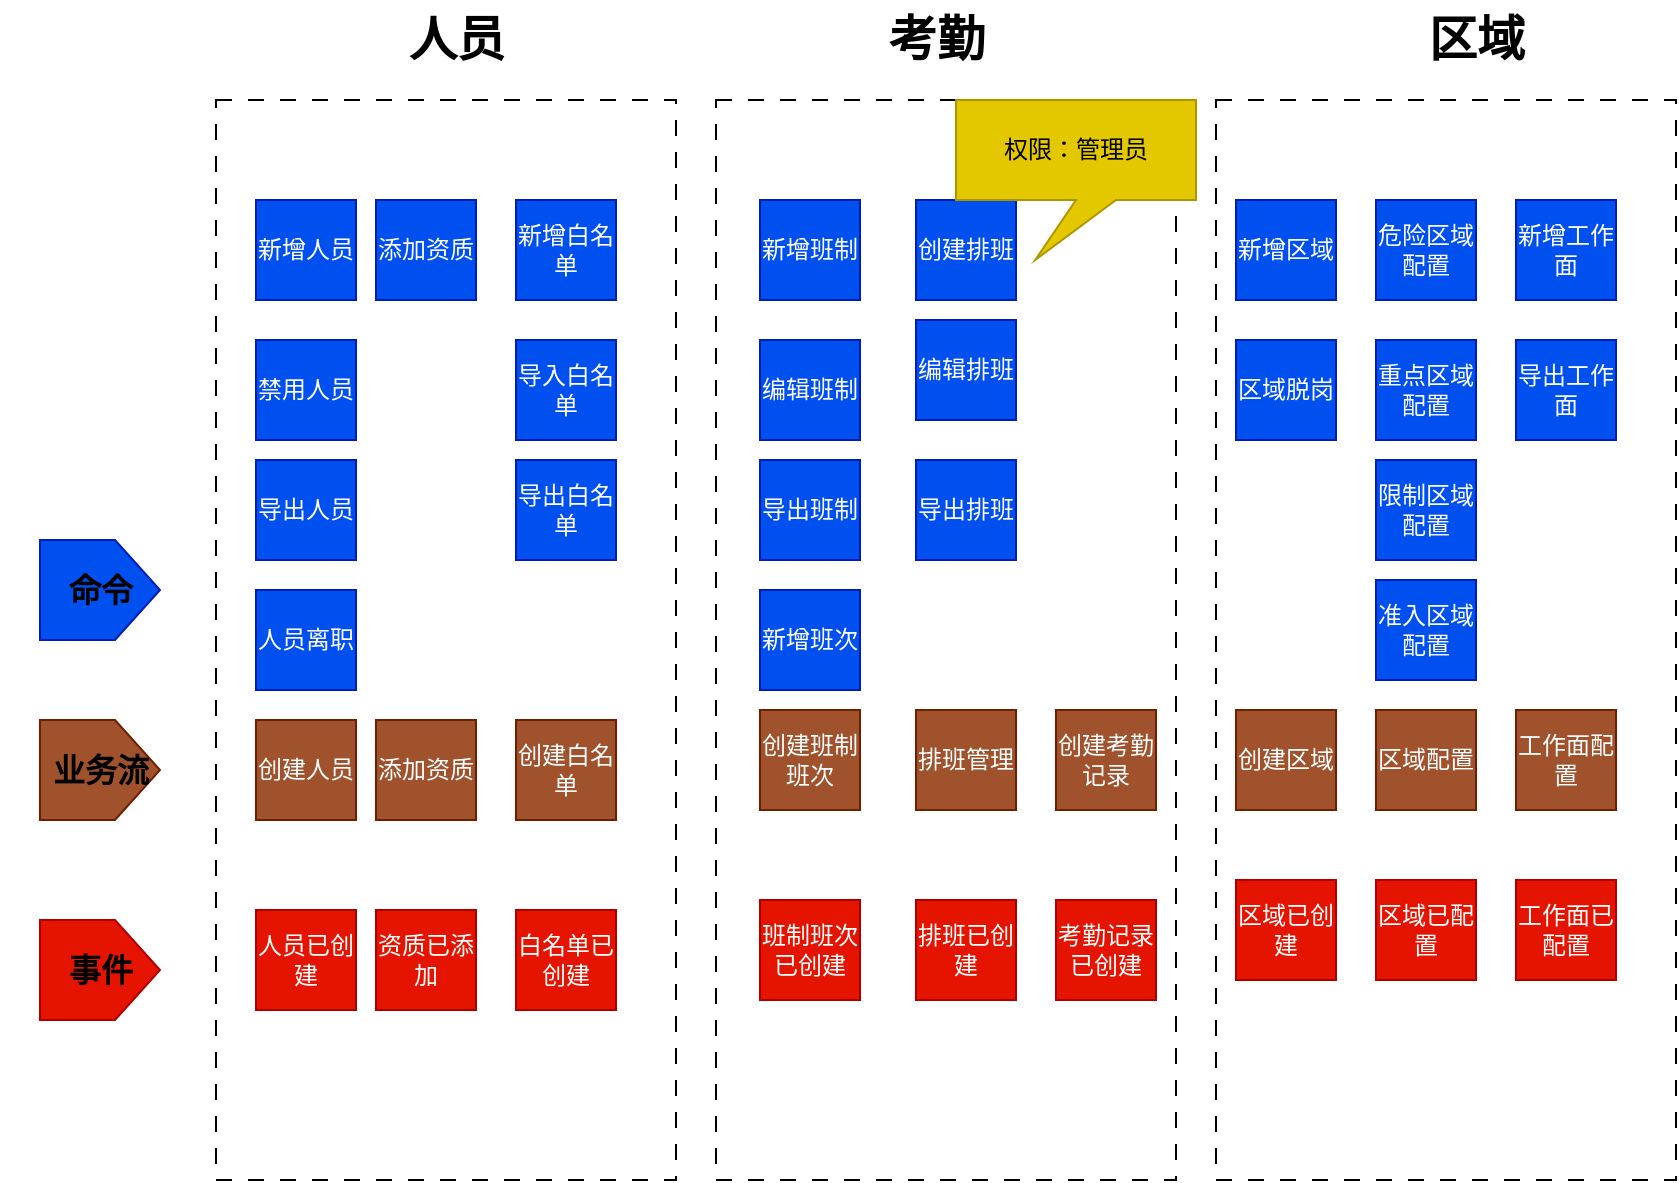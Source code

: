 <mxfile version="24.1.0" type="github">
  <diagram name="第 1 页" id="BMY1wpquwcuwsKym6dwS">
    <mxGraphModel dx="2040" dy="738" grid="1" gridSize="10" guides="1" tooltips="1" connect="1" arrows="1" fold="1" page="1" pageScale="1" pageWidth="827" pageHeight="1169" math="0" shadow="0">
      <root>
        <mxCell id="0" />
        <mxCell id="1" parent="0" />
        <mxCell id="BUG9emMriUXz3Q2CUFyL-3" value="" style="rounded=0;whiteSpace=wrap;html=1;dashed=1;dashPattern=8 8;" vertex="1" parent="1">
          <mxGeometry x="-710" y="60" width="230" height="540" as="geometry" />
        </mxCell>
        <mxCell id="BUG9emMriUXz3Q2CUFyL-4" value="" style="shape=offPageConnector;whiteSpace=wrap;html=1;rotation=-90;fillColor=#0050ef;strokeColor=#001DBC;fontColor=#ffffff;" vertex="1" parent="1">
          <mxGeometry x="-793" y="275" width="50" height="60" as="geometry" />
        </mxCell>
        <mxCell id="BUG9emMriUXz3Q2CUFyL-5" value="" style="shape=offPageConnector;whiteSpace=wrap;html=1;rotation=-90;fillColor=#a0522d;fontColor=#ffffff;strokeColor=#6D1F00;" vertex="1" parent="1">
          <mxGeometry x="-793" y="365" width="50" height="60" as="geometry" />
        </mxCell>
        <mxCell id="BUG9emMriUXz3Q2CUFyL-6" value="" style="shape=offPageConnector;whiteSpace=wrap;html=1;rotation=-90;fillColor=#e51400;fontColor=#ffffff;strokeColor=#B20000;" vertex="1" parent="1">
          <mxGeometry x="-793" y="465" width="50" height="60" as="geometry" />
        </mxCell>
        <mxCell id="BUG9emMriUXz3Q2CUFyL-7" value="" style="rounded=0;whiteSpace=wrap;html=1;dashed=1;dashPattern=8 8;" vertex="1" parent="1">
          <mxGeometry x="-460" y="60" width="230" height="540" as="geometry" />
        </mxCell>
        <mxCell id="BUG9emMriUXz3Q2CUFyL-8" value="" style="rounded=0;whiteSpace=wrap;html=1;dashed=1;dashPattern=8 8;" vertex="1" parent="1">
          <mxGeometry x="-210" y="60" width="230" height="540" as="geometry" />
        </mxCell>
        <mxCell id="BUG9emMriUXz3Q2CUFyL-9" value="人员" style="text;strokeColor=none;fillColor=none;html=1;fontSize=24;fontStyle=1;verticalAlign=middle;align=center;" vertex="1" parent="1">
          <mxGeometry x="-640" y="10" width="100" height="40" as="geometry" />
        </mxCell>
        <mxCell id="BUG9emMriUXz3Q2CUFyL-10" value="考勤" style="text;strokeColor=none;fillColor=none;html=1;fontSize=24;fontStyle=1;verticalAlign=middle;align=center;" vertex="1" parent="1">
          <mxGeometry x="-400" y="10" width="100" height="40" as="geometry" />
        </mxCell>
        <mxCell id="BUG9emMriUXz3Q2CUFyL-11" value="区域" style="text;strokeColor=none;fillColor=none;html=1;fontSize=24;fontStyle=1;verticalAlign=middle;align=center;" vertex="1" parent="1">
          <mxGeometry x="-130" y="10" width="100" height="40" as="geometry" />
        </mxCell>
        <mxCell id="BUG9emMriUXz3Q2CUFyL-12" value="命令" style="text;strokeColor=none;fillColor=none;html=1;fontSize=16;fontStyle=1;verticalAlign=middle;align=center;" vertex="1" parent="1">
          <mxGeometry x="-818" y="285" width="100" height="40" as="geometry" />
        </mxCell>
        <mxCell id="BUG9emMriUXz3Q2CUFyL-13" value="业务流" style="text;strokeColor=none;fillColor=none;html=1;fontSize=16;fontStyle=1;verticalAlign=middle;align=center;" vertex="1" parent="1">
          <mxGeometry x="-818" y="375" width="100" height="40" as="geometry" />
        </mxCell>
        <mxCell id="BUG9emMriUXz3Q2CUFyL-14" value="事件" style="text;strokeColor=none;fillColor=none;html=1;fontSize=16;fontStyle=1;verticalAlign=middle;align=center;" vertex="1" parent="1">
          <mxGeometry x="-818" y="475" width="100" height="40" as="geometry" />
        </mxCell>
        <mxCell id="BUG9emMriUXz3Q2CUFyL-15" value="新增人员" style="whiteSpace=wrap;html=1;aspect=fixed;fillColor=#0050ef;fontColor=#ffffff;strokeColor=#001DBC;" vertex="1" parent="1">
          <mxGeometry x="-690" y="110" width="50" height="50" as="geometry" />
        </mxCell>
        <mxCell id="BUG9emMriUXz3Q2CUFyL-16" value="禁用人员" style="whiteSpace=wrap;html=1;aspect=fixed;fillColor=#0050ef;fontColor=#ffffff;strokeColor=#001DBC;" vertex="1" parent="1">
          <mxGeometry x="-690" y="180" width="50" height="50" as="geometry" />
        </mxCell>
        <mxCell id="BUG9emMriUXz3Q2CUFyL-17" value="创建人员" style="whiteSpace=wrap;html=1;aspect=fixed;fillColor=#a0522d;fontColor=#ffffff;strokeColor=#6D1F00;" vertex="1" parent="1">
          <mxGeometry x="-690" y="370" width="50" height="50" as="geometry" />
        </mxCell>
        <mxCell id="BUG9emMriUXz3Q2CUFyL-18" value="导出人员" style="whiteSpace=wrap;html=1;aspect=fixed;fillColor=#0050ef;fontColor=#ffffff;strokeColor=#001DBC;" vertex="1" parent="1">
          <mxGeometry x="-690" y="240" width="50" height="50" as="geometry" />
        </mxCell>
        <mxCell id="BUG9emMriUXz3Q2CUFyL-19" value="人员离职" style="whiteSpace=wrap;html=1;aspect=fixed;fillColor=#0050ef;fontColor=#ffffff;strokeColor=#001DBC;" vertex="1" parent="1">
          <mxGeometry x="-690" y="305" width="50" height="50" as="geometry" />
        </mxCell>
        <mxCell id="BUG9emMriUXz3Q2CUFyL-20" value="添加资质" style="whiteSpace=wrap;html=1;aspect=fixed;fillColor=#a0522d;fontColor=#ffffff;strokeColor=#6D1F00;" vertex="1" parent="1">
          <mxGeometry x="-630" y="370" width="50" height="50" as="geometry" />
        </mxCell>
        <mxCell id="BUG9emMriUXz3Q2CUFyL-21" value="添加资质" style="whiteSpace=wrap;html=1;aspect=fixed;fillColor=#0050ef;fontColor=#ffffff;strokeColor=#001DBC;" vertex="1" parent="1">
          <mxGeometry x="-630" y="110" width="50" height="50" as="geometry" />
        </mxCell>
        <mxCell id="BUG9emMriUXz3Q2CUFyL-22" value="人员已创建" style="whiteSpace=wrap;html=1;aspect=fixed;fillColor=#e51400;fontColor=#ffffff;strokeColor=#B20000;" vertex="1" parent="1">
          <mxGeometry x="-690" y="465" width="50" height="50" as="geometry" />
        </mxCell>
        <mxCell id="BUG9emMriUXz3Q2CUFyL-23" value="资质已添加" style="whiteSpace=wrap;html=1;aspect=fixed;fillColor=#e51400;fontColor=#ffffff;strokeColor=#B20000;" vertex="1" parent="1">
          <mxGeometry x="-630" y="465" width="50" height="50" as="geometry" />
        </mxCell>
        <mxCell id="BUG9emMriUXz3Q2CUFyL-24" value="创建白名单" style="whiteSpace=wrap;html=1;aspect=fixed;fillColor=#a0522d;fontColor=#ffffff;strokeColor=#6D1F00;" vertex="1" parent="1">
          <mxGeometry x="-560" y="370" width="50" height="50" as="geometry" />
        </mxCell>
        <mxCell id="BUG9emMriUXz3Q2CUFyL-25" value="白名单已创建" style="whiteSpace=wrap;html=1;aspect=fixed;fillColor=#e51400;fontColor=#ffffff;strokeColor=#B20000;" vertex="1" parent="1">
          <mxGeometry x="-560" y="465" width="50" height="50" as="geometry" />
        </mxCell>
        <mxCell id="BUG9emMriUXz3Q2CUFyL-27" value="新增白名单" style="whiteSpace=wrap;html=1;aspect=fixed;fillColor=#0050ef;fontColor=#ffffff;strokeColor=#001DBC;" vertex="1" parent="1">
          <mxGeometry x="-560" y="110" width="50" height="50" as="geometry" />
        </mxCell>
        <mxCell id="BUG9emMriUXz3Q2CUFyL-28" value="导入白名单" style="whiteSpace=wrap;html=1;aspect=fixed;fillColor=#0050ef;fontColor=#ffffff;strokeColor=#001DBC;" vertex="1" parent="1">
          <mxGeometry x="-560" y="180" width="50" height="50" as="geometry" />
        </mxCell>
        <mxCell id="BUG9emMriUXz3Q2CUFyL-29" value="导出白名单" style="whiteSpace=wrap;html=1;aspect=fixed;fillColor=#0050ef;fontColor=#ffffff;strokeColor=#001DBC;" vertex="1" parent="1">
          <mxGeometry x="-560" y="240" width="50" height="50" as="geometry" />
        </mxCell>
        <mxCell id="BUG9emMriUXz3Q2CUFyL-32" value="创建考勤记录" style="whiteSpace=wrap;html=1;aspect=fixed;fillColor=#a0522d;fontColor=#ffffff;strokeColor=#6D1F00;" vertex="1" parent="1">
          <mxGeometry x="-290" y="365" width="50" height="50" as="geometry" />
        </mxCell>
        <mxCell id="BUG9emMriUXz3Q2CUFyL-33" value="排班管理" style="whiteSpace=wrap;html=1;aspect=fixed;fillColor=#a0522d;fontColor=#ffffff;strokeColor=#6D1F00;" vertex="1" parent="1">
          <mxGeometry x="-360" y="365" width="50" height="50" as="geometry" />
        </mxCell>
        <mxCell id="BUG9emMriUXz3Q2CUFyL-34" value="创建班制班次" style="whiteSpace=wrap;html=1;aspect=fixed;fillColor=#a0522d;fontColor=#ffffff;strokeColor=#6D1F00;" vertex="1" parent="1">
          <mxGeometry x="-438" y="365" width="50" height="50" as="geometry" />
        </mxCell>
        <mxCell id="BUG9emMriUXz3Q2CUFyL-35" value="考勤记录已创建" style="whiteSpace=wrap;html=1;aspect=fixed;fillColor=#e51400;fontColor=#ffffff;strokeColor=#B20000;" vertex="1" parent="1">
          <mxGeometry x="-290" y="460" width="50" height="50" as="geometry" />
        </mxCell>
        <mxCell id="BUG9emMriUXz3Q2CUFyL-36" value="班制班次已创建" style="whiteSpace=wrap;html=1;aspect=fixed;fillColor=#e51400;fontColor=#ffffff;strokeColor=#B20000;" vertex="1" parent="1">
          <mxGeometry x="-438" y="460" width="50" height="50" as="geometry" />
        </mxCell>
        <mxCell id="BUG9emMriUXz3Q2CUFyL-37" value="排班已创建" style="whiteSpace=wrap;html=1;aspect=fixed;fillColor=#e51400;fontColor=#ffffff;strokeColor=#B20000;" vertex="1" parent="1">
          <mxGeometry x="-360" y="460" width="50" height="50" as="geometry" />
        </mxCell>
        <mxCell id="BUG9emMriUXz3Q2CUFyL-39" value="新增班制" style="whiteSpace=wrap;html=1;aspect=fixed;fillColor=#0050ef;fontColor=#ffffff;strokeColor=#001DBC;" vertex="1" parent="1">
          <mxGeometry x="-438" y="110" width="50" height="50" as="geometry" />
        </mxCell>
        <mxCell id="BUG9emMriUXz3Q2CUFyL-40" value="编辑班制" style="whiteSpace=wrap;html=1;aspect=fixed;fillColor=#0050ef;fontColor=#ffffff;strokeColor=#001DBC;" vertex="1" parent="1">
          <mxGeometry x="-438" y="180" width="50" height="50" as="geometry" />
        </mxCell>
        <mxCell id="BUG9emMriUXz3Q2CUFyL-41" value="导出班制" style="whiteSpace=wrap;html=1;aspect=fixed;fillColor=#0050ef;fontColor=#ffffff;strokeColor=#001DBC;" vertex="1" parent="1">
          <mxGeometry x="-438" y="240" width="50" height="50" as="geometry" />
        </mxCell>
        <mxCell id="BUG9emMriUXz3Q2CUFyL-42" value="新增班次" style="whiteSpace=wrap;html=1;aspect=fixed;fillColor=#0050ef;fontColor=#ffffff;strokeColor=#001DBC;" vertex="1" parent="1">
          <mxGeometry x="-438" y="305" width="50" height="50" as="geometry" />
        </mxCell>
        <mxCell id="BUG9emMriUXz3Q2CUFyL-44" value="导出排班" style="whiteSpace=wrap;html=1;aspect=fixed;fillColor=#0050ef;fontColor=#ffffff;strokeColor=#001DBC;" vertex="1" parent="1">
          <mxGeometry x="-360" y="240" width="50" height="50" as="geometry" />
        </mxCell>
        <mxCell id="BUG9emMriUXz3Q2CUFyL-45" value="编辑排班" style="whiteSpace=wrap;html=1;aspect=fixed;fillColor=#0050ef;fontColor=#ffffff;strokeColor=#001DBC;" vertex="1" parent="1">
          <mxGeometry x="-360" y="170" width="50" height="50" as="geometry" />
        </mxCell>
        <mxCell id="BUG9emMriUXz3Q2CUFyL-46" value="创建排班" style="whiteSpace=wrap;html=1;aspect=fixed;fillColor=#0050ef;fontColor=#ffffff;strokeColor=#001DBC;" vertex="1" parent="1">
          <mxGeometry x="-360" y="110" width="50" height="50" as="geometry" />
        </mxCell>
        <mxCell id="BUG9emMriUXz3Q2CUFyL-47" value="权限：管理员" style="shape=callout;whiteSpace=wrap;html=1;perimeter=calloutPerimeter;position2=0.33;fillColor=#e3c800;fontColor=#000000;strokeColor=#B09500;" vertex="1" parent="1">
          <mxGeometry x="-340" y="60" width="120" height="80" as="geometry" />
        </mxCell>
        <mxCell id="BUG9emMriUXz3Q2CUFyL-49" value="创建区域" style="whiteSpace=wrap;html=1;aspect=fixed;fillColor=#a0522d;fontColor=#ffffff;strokeColor=#6D1F00;" vertex="1" parent="1">
          <mxGeometry x="-200" y="365" width="50" height="50" as="geometry" />
        </mxCell>
        <mxCell id="BUG9emMriUXz3Q2CUFyL-50" value="区域配置" style="whiteSpace=wrap;html=1;aspect=fixed;fillColor=#a0522d;fontColor=#ffffff;strokeColor=#6D1F00;" vertex="1" parent="1">
          <mxGeometry x="-130" y="365" width="50" height="50" as="geometry" />
        </mxCell>
        <mxCell id="BUG9emMriUXz3Q2CUFyL-51" value="工作面配置" style="whiteSpace=wrap;html=1;aspect=fixed;fillColor=#a0522d;fontColor=#ffffff;strokeColor=#6D1F00;" vertex="1" parent="1">
          <mxGeometry x="-60" y="365" width="50" height="50" as="geometry" />
        </mxCell>
        <mxCell id="BUG9emMriUXz3Q2CUFyL-52" value="新增区域" style="whiteSpace=wrap;html=1;aspect=fixed;fillColor=#0050ef;fontColor=#ffffff;strokeColor=#001DBC;" vertex="1" parent="1">
          <mxGeometry x="-200" y="110" width="50" height="50" as="geometry" />
        </mxCell>
        <mxCell id="BUG9emMriUXz3Q2CUFyL-53" value="区域脱岗" style="whiteSpace=wrap;html=1;aspect=fixed;fillColor=#0050ef;fontColor=#ffffff;strokeColor=#001DBC;" vertex="1" parent="1">
          <mxGeometry x="-200" y="180" width="50" height="50" as="geometry" />
        </mxCell>
        <mxCell id="BUG9emMriUXz3Q2CUFyL-54" value="危险区域配置" style="whiteSpace=wrap;html=1;aspect=fixed;fillColor=#0050ef;fontColor=#ffffff;strokeColor=#001DBC;" vertex="1" parent="1">
          <mxGeometry x="-130" y="110" width="50" height="50" as="geometry" />
        </mxCell>
        <mxCell id="BUG9emMriUXz3Q2CUFyL-55" value="重点区域配置" style="whiteSpace=wrap;html=1;aspect=fixed;fillColor=#0050ef;fontColor=#ffffff;strokeColor=#001DBC;" vertex="1" parent="1">
          <mxGeometry x="-130" y="180" width="50" height="50" as="geometry" />
        </mxCell>
        <mxCell id="BUG9emMriUXz3Q2CUFyL-56" value="限制区域配置" style="whiteSpace=wrap;html=1;aspect=fixed;fillColor=#0050ef;fontColor=#ffffff;strokeColor=#001DBC;" vertex="1" parent="1">
          <mxGeometry x="-130" y="240" width="50" height="50" as="geometry" />
        </mxCell>
        <mxCell id="BUG9emMriUXz3Q2CUFyL-57" value="准入区域配置" style="whiteSpace=wrap;html=1;aspect=fixed;fillColor=#0050ef;fontColor=#ffffff;strokeColor=#001DBC;" vertex="1" parent="1">
          <mxGeometry x="-130" y="300" width="50" height="50" as="geometry" />
        </mxCell>
        <mxCell id="BUG9emMriUXz3Q2CUFyL-58" value="新增工作面" style="whiteSpace=wrap;html=1;aspect=fixed;fillColor=#0050ef;fontColor=#ffffff;strokeColor=#001DBC;" vertex="1" parent="1">
          <mxGeometry x="-60" y="110" width="50" height="50" as="geometry" />
        </mxCell>
        <mxCell id="BUG9emMriUXz3Q2CUFyL-59" value="导出工作面" style="whiteSpace=wrap;html=1;aspect=fixed;fillColor=#0050ef;fontColor=#ffffff;strokeColor=#001DBC;" vertex="1" parent="1">
          <mxGeometry x="-60" y="180" width="50" height="50" as="geometry" />
        </mxCell>
        <mxCell id="BUG9emMriUXz3Q2CUFyL-60" value="区域已创建" style="whiteSpace=wrap;html=1;aspect=fixed;fillColor=#e51400;fontColor=#ffffff;strokeColor=#B20000;" vertex="1" parent="1">
          <mxGeometry x="-200" y="450" width="50" height="50" as="geometry" />
        </mxCell>
        <mxCell id="BUG9emMriUXz3Q2CUFyL-61" value="区域已配置" style="whiteSpace=wrap;html=1;aspect=fixed;fillColor=#e51400;fontColor=#ffffff;strokeColor=#B20000;" vertex="1" parent="1">
          <mxGeometry x="-130" y="450" width="50" height="50" as="geometry" />
        </mxCell>
        <mxCell id="BUG9emMriUXz3Q2CUFyL-62" value="工作面已配置" style="whiteSpace=wrap;html=1;aspect=fixed;fillColor=#e51400;fontColor=#ffffff;strokeColor=#B20000;" vertex="1" parent="1">
          <mxGeometry x="-60" y="450" width="50" height="50" as="geometry" />
        </mxCell>
      </root>
    </mxGraphModel>
  </diagram>
</mxfile>
